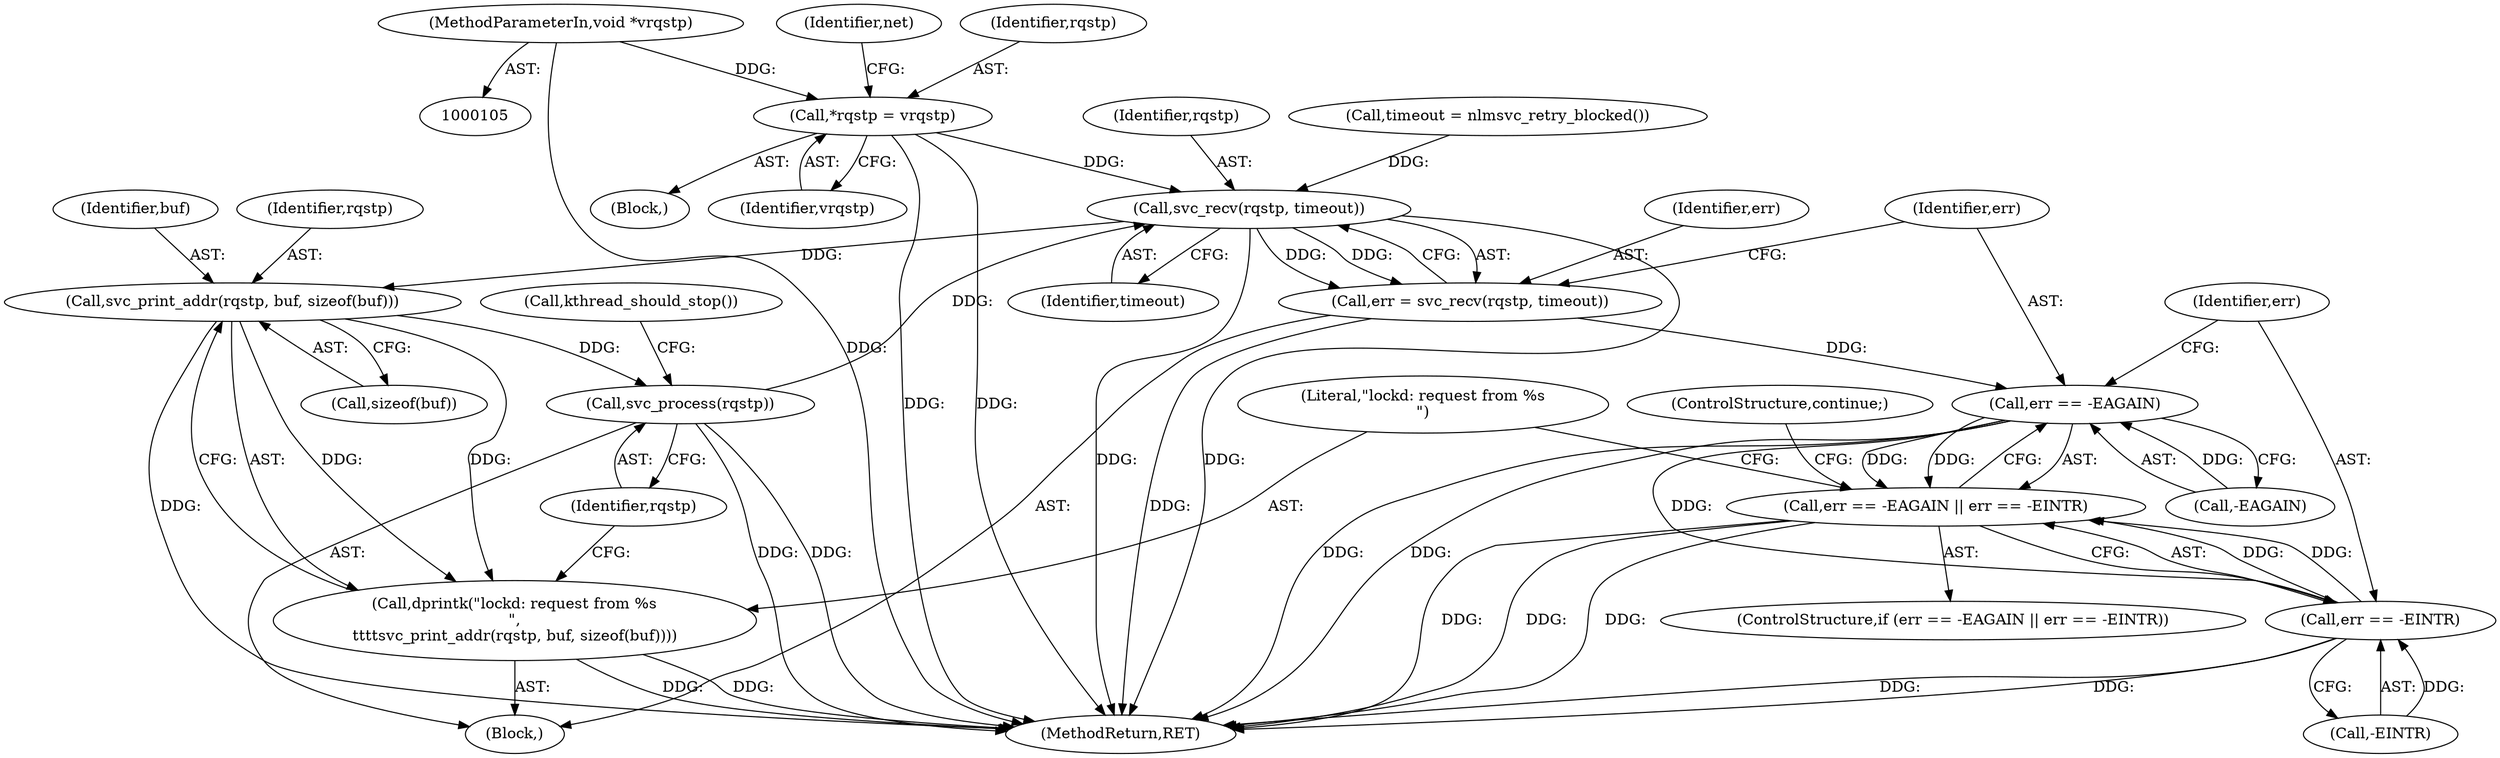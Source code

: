 digraph "0_linux_c70422f760c120480fee4de6c38804c72aa26bc1@pointer" {
"1000106" [label="(MethodParameterIn,void *vrqstp)"];
"1000113" [label="(Call,*rqstp = vrqstp)"];
"1000159" [label="(Call,svc_recv(rqstp, timeout))"];
"1000157" [label="(Call,err = svc_recv(rqstp, timeout))"];
"1000164" [label="(Call,err == -EAGAIN)"];
"1000163" [label="(Call,err == -EAGAIN || err == -EINTR)"];
"1000168" [label="(Call,err == -EINTR)"];
"1000175" [label="(Call,svc_print_addr(rqstp, buf, sizeof(buf)))"];
"1000173" [label="(Call,dprintk(\"lockd: request from %s\n\",\n\t\t\t\tsvc_print_addr(rqstp, buf, sizeof(buf))))"];
"1000180" [label="(Call,svc_process(rqstp))"];
"1000160" [label="(Identifier,rqstp)"];
"1000157" [label="(Call,err = svc_recv(rqstp, timeout))"];
"1000107" [label="(Block,)"];
"1000172" [label="(ControlStructure,continue;)"];
"1000158" [label="(Identifier,err)"];
"1000114" [label="(Identifier,rqstp)"];
"1000113" [label="(Call,*rqstp = vrqstp)"];
"1000178" [label="(Call,sizeof(buf))"];
"1000106" [label="(MethodParameterIn,void *vrqstp)"];
"1000177" [label="(Identifier,buf)"];
"1000115" [label="(Identifier,vrqstp)"];
"1000180" [label="(Call,svc_process(rqstp))"];
"1000164" [label="(Call,err == -EAGAIN)"];
"1000168" [label="(Call,err == -EINTR)"];
"1000162" [label="(ControlStructure,if (err == -EAGAIN || err == -EINTR))"];
"1000169" [label="(Identifier,err)"];
"1000175" [label="(Call,svc_print_addr(rqstp, buf, sizeof(buf)))"];
"1000176" [label="(Identifier,rqstp)"];
"1000161" [label="(Identifier,timeout)"];
"1000118" [label="(Identifier,net)"];
"1000135" [label="(Block,)"];
"1000200" [label="(MethodReturn,RET)"];
"1000174" [label="(Literal,\"lockd: request from %s\n\")"];
"1000181" [label="(Identifier,rqstp)"];
"1000159" [label="(Call,svc_recv(rqstp, timeout))"];
"1000163" [label="(Call,err == -EAGAIN || err == -EINTR)"];
"1000154" [label="(Call,timeout = nlmsvc_retry_blocked())"];
"1000166" [label="(Call,-EAGAIN)"];
"1000165" [label="(Identifier,err)"];
"1000170" [label="(Call,-EINTR)"];
"1000173" [label="(Call,dprintk(\"lockd: request from %s\n\",\n\t\t\t\tsvc_print_addr(rqstp, buf, sizeof(buf))))"];
"1000134" [label="(Call,kthread_should_stop())"];
"1000106" -> "1000105"  [label="AST: "];
"1000106" -> "1000200"  [label="DDG: "];
"1000106" -> "1000113"  [label="DDG: "];
"1000113" -> "1000107"  [label="AST: "];
"1000113" -> "1000115"  [label="CFG: "];
"1000114" -> "1000113"  [label="AST: "];
"1000115" -> "1000113"  [label="AST: "];
"1000118" -> "1000113"  [label="CFG: "];
"1000113" -> "1000200"  [label="DDG: "];
"1000113" -> "1000200"  [label="DDG: "];
"1000113" -> "1000159"  [label="DDG: "];
"1000159" -> "1000157"  [label="AST: "];
"1000159" -> "1000161"  [label="CFG: "];
"1000160" -> "1000159"  [label="AST: "];
"1000161" -> "1000159"  [label="AST: "];
"1000157" -> "1000159"  [label="CFG: "];
"1000159" -> "1000200"  [label="DDG: "];
"1000159" -> "1000200"  [label="DDG: "];
"1000159" -> "1000157"  [label="DDG: "];
"1000159" -> "1000157"  [label="DDG: "];
"1000180" -> "1000159"  [label="DDG: "];
"1000154" -> "1000159"  [label="DDG: "];
"1000159" -> "1000175"  [label="DDG: "];
"1000157" -> "1000135"  [label="AST: "];
"1000158" -> "1000157"  [label="AST: "];
"1000165" -> "1000157"  [label="CFG: "];
"1000157" -> "1000200"  [label="DDG: "];
"1000157" -> "1000164"  [label="DDG: "];
"1000164" -> "1000163"  [label="AST: "];
"1000164" -> "1000166"  [label="CFG: "];
"1000165" -> "1000164"  [label="AST: "];
"1000166" -> "1000164"  [label="AST: "];
"1000169" -> "1000164"  [label="CFG: "];
"1000163" -> "1000164"  [label="CFG: "];
"1000164" -> "1000200"  [label="DDG: "];
"1000164" -> "1000200"  [label="DDG: "];
"1000164" -> "1000163"  [label="DDG: "];
"1000164" -> "1000163"  [label="DDG: "];
"1000166" -> "1000164"  [label="DDG: "];
"1000164" -> "1000168"  [label="DDG: "];
"1000163" -> "1000162"  [label="AST: "];
"1000163" -> "1000168"  [label="CFG: "];
"1000168" -> "1000163"  [label="AST: "];
"1000172" -> "1000163"  [label="CFG: "];
"1000174" -> "1000163"  [label="CFG: "];
"1000163" -> "1000200"  [label="DDG: "];
"1000163" -> "1000200"  [label="DDG: "];
"1000163" -> "1000200"  [label="DDG: "];
"1000168" -> "1000163"  [label="DDG: "];
"1000168" -> "1000163"  [label="DDG: "];
"1000168" -> "1000170"  [label="CFG: "];
"1000169" -> "1000168"  [label="AST: "];
"1000170" -> "1000168"  [label="AST: "];
"1000168" -> "1000200"  [label="DDG: "];
"1000168" -> "1000200"  [label="DDG: "];
"1000170" -> "1000168"  [label="DDG: "];
"1000175" -> "1000173"  [label="AST: "];
"1000175" -> "1000178"  [label="CFG: "];
"1000176" -> "1000175"  [label="AST: "];
"1000177" -> "1000175"  [label="AST: "];
"1000178" -> "1000175"  [label="AST: "];
"1000173" -> "1000175"  [label="CFG: "];
"1000175" -> "1000200"  [label="DDG: "];
"1000175" -> "1000173"  [label="DDG: "];
"1000175" -> "1000173"  [label="DDG: "];
"1000175" -> "1000180"  [label="DDG: "];
"1000173" -> "1000135"  [label="AST: "];
"1000174" -> "1000173"  [label="AST: "];
"1000181" -> "1000173"  [label="CFG: "];
"1000173" -> "1000200"  [label="DDG: "];
"1000173" -> "1000200"  [label="DDG: "];
"1000180" -> "1000135"  [label="AST: "];
"1000180" -> "1000181"  [label="CFG: "];
"1000181" -> "1000180"  [label="AST: "];
"1000134" -> "1000180"  [label="CFG: "];
"1000180" -> "1000200"  [label="DDG: "];
"1000180" -> "1000200"  [label="DDG: "];
}

